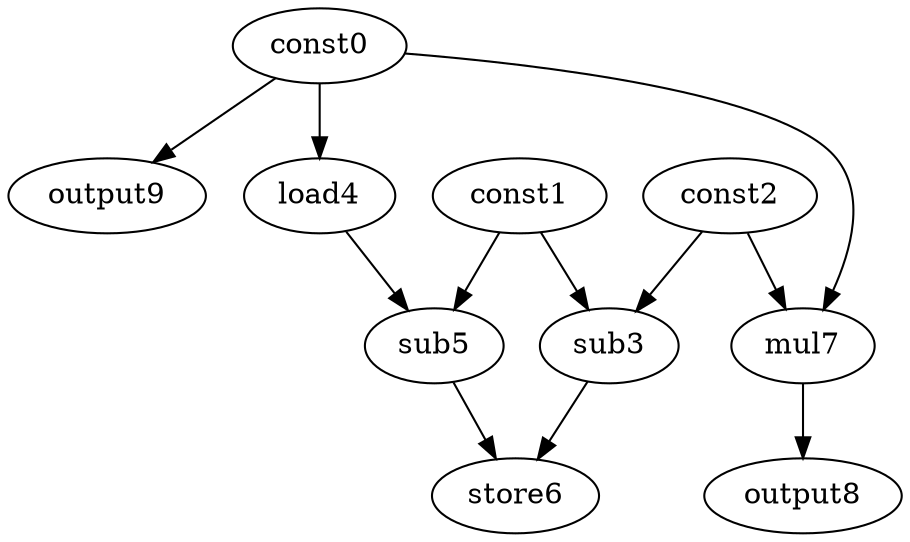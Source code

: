 digraph G { 
const0[opcode=const]; 
const1[opcode=const]; 
const2[opcode=const]; 
sub3[opcode=sub]; 
load4[opcode=load]; 
sub5[opcode=sub]; 
store6[opcode=store]; 
mul7[opcode=mul]; 
output8[opcode=output]; 
output9[opcode=output]; 
const1->sub3[operand=0];
const2->sub3[operand=1];
const0->load4[operand=0];
const0->mul7[operand=0];
const2->mul7[operand=1];
const0->output9[operand=0];
const1->sub5[operand=0];
load4->sub5[operand=1];
mul7->output8[operand=0];
sub3->store6[operand=0];
sub5->store6[operand=1];
}
